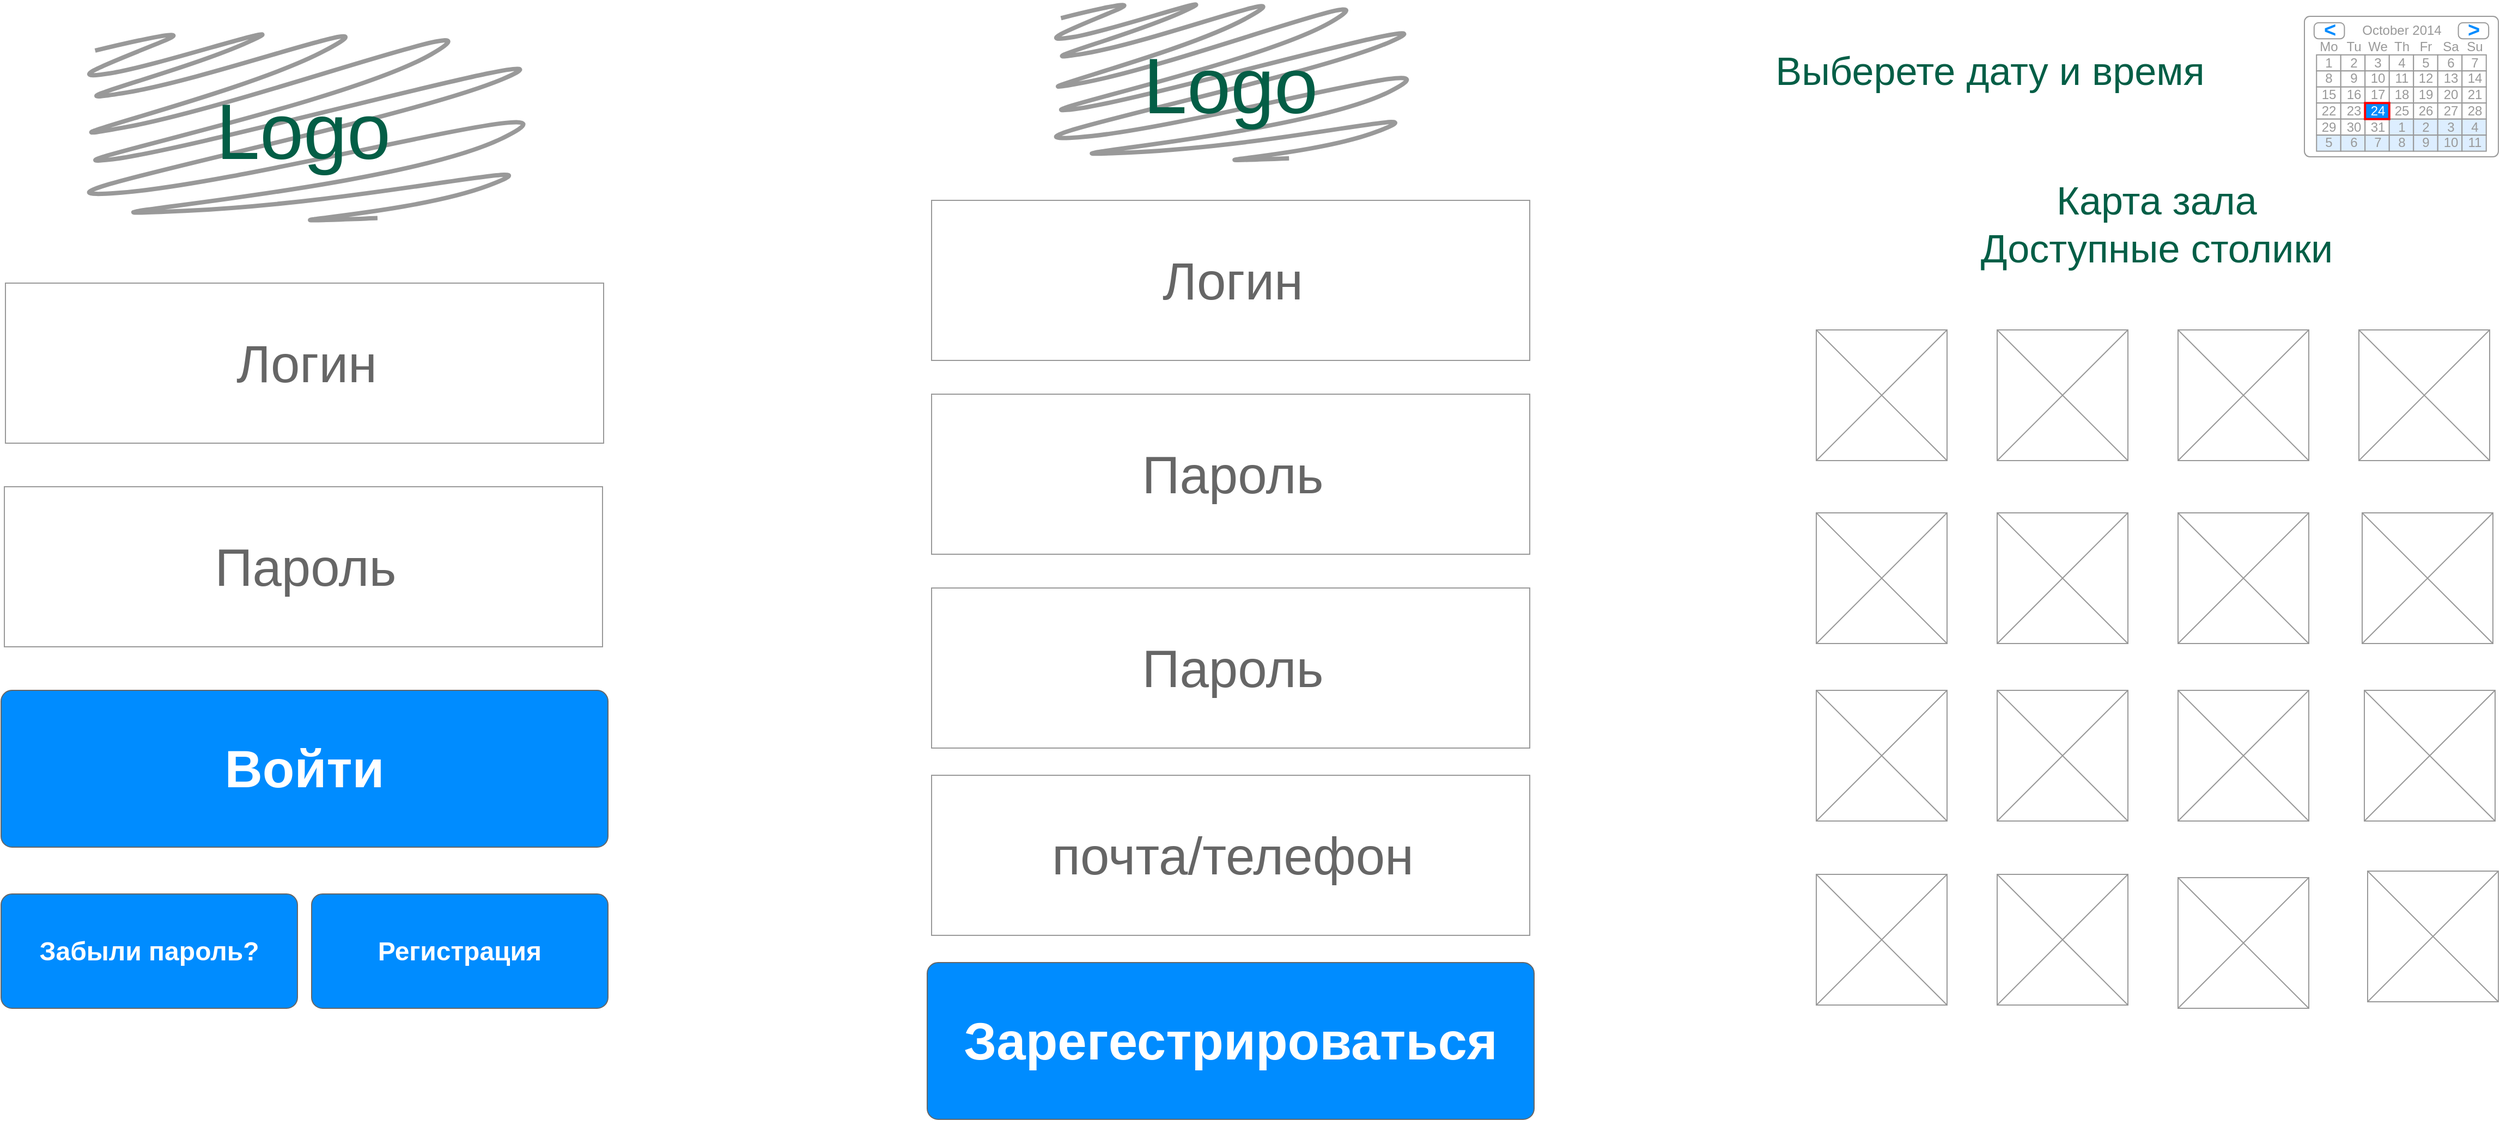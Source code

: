 <mxfile version="22.0.8" type="device">
  <diagram name="Page-1" id="2cc2dc42-3aac-f2a9-1cec-7a8b7cbee084">
    <mxGraphModel dx="1764" dy="1516" grid="0" gridSize="10" guides="1" tooltips="1" connect="1" arrows="1" fold="1" page="1" pageScale="1" pageWidth="850" pageHeight="1100" background="none" math="0" shadow="0">
      <root>
        <mxCell id="0" />
        <mxCell id="1" parent="0" />
        <mxCell id="f2NwAQb8BhlGTxGuKgZ1-5" value="&lt;font style=&quot;font-size: 48px;&quot;&gt;Войти&lt;/font&gt;" style="strokeWidth=1;shadow=0;dashed=0;align=center;html=1;shape=mxgraph.mockup.buttons.button;strokeColor=#666666;fontColor=#ffffff;mainText=;buttonStyle=round;fontSize=17;fontStyle=1;fillColor=#008cff;whiteSpace=wrap;" vertex="1" parent="1">
          <mxGeometry x="147" y="683" width="557" height="144" as="geometry" />
        </mxCell>
        <mxCell id="f2NwAQb8BhlGTxGuKgZ1-6" value="&lt;font style=&quot;font-size: 24px;&quot;&gt;Забыли пароль?&lt;/font&gt;" style="strokeWidth=1;shadow=0;dashed=0;align=center;html=1;shape=mxgraph.mockup.buttons.button;strokeColor=#666666;fontColor=#ffffff;mainText=;buttonStyle=round;fontSize=17;fontStyle=1;fillColor=#008cff;whiteSpace=wrap;" vertex="1" parent="1">
          <mxGeometry x="147" y="870" width="272" height="105" as="geometry" />
        </mxCell>
        <mxCell id="f2NwAQb8BhlGTxGuKgZ1-7" value="&lt;font style=&quot;font-size: 24px;&quot;&gt;Регистрация&lt;/font&gt;" style="strokeWidth=1;shadow=0;dashed=0;align=center;html=1;shape=mxgraph.mockup.buttons.button;strokeColor=#666666;fontColor=#ffffff;mainText=;buttonStyle=round;fontSize=17;fontStyle=1;fillColor=#008cff;whiteSpace=wrap;" vertex="1" parent="1">
          <mxGeometry x="432" y="870" width="272" height="105" as="geometry" />
        </mxCell>
        <mxCell id="f2NwAQb8BhlGTxGuKgZ1-8" value="&lt;font style=&quot;font-size: 48px;&quot;&gt;Пароль&lt;/font&gt;" style="strokeWidth=1;shadow=0;dashed=0;align=center;html=1;shape=mxgraph.mockup.forms.pwField;strokeColor=#999999;mainText=;fontColor=#666666;fontSize=17;spacingLeft=3;" vertex="1" parent="1">
          <mxGeometry x="150" y="496" width="549" height="147" as="geometry" />
        </mxCell>
        <mxCell id="f2NwAQb8BhlGTxGuKgZ1-9" value="&lt;font style=&quot;font-size: 48px;&quot;&gt;Логин&lt;/font&gt;" style="strokeWidth=1;shadow=0;dashed=0;align=center;html=1;shape=mxgraph.mockup.forms.pwField;strokeColor=#999999;mainText=;fontColor=#666666;fontSize=17;spacingLeft=3;" vertex="1" parent="1">
          <mxGeometry x="151" y="309" width="549" height="147" as="geometry" />
        </mxCell>
        <mxCell id="f2NwAQb8BhlGTxGuKgZ1-10" value="" style="shape=mxgraph.mockup.markup.scratchOut;shadow=0;dashed=0;html=1;whiteSpace=wrap;strokeColor=#999999;strokeWidth=4;" vertex="1" parent="1">
          <mxGeometry x="217.5" y="78" width="416" height="184" as="geometry" />
        </mxCell>
        <mxCell id="f2NwAQb8BhlGTxGuKgZ1-11" value="&lt;font color=&quot;#035e46&quot; style=&quot;font-size: 72px;&quot;&gt;Logo&lt;/font&gt;" style="text;html=1;strokeColor=none;fillColor=none;align=center;verticalAlign=middle;whiteSpace=wrap;rounded=0;" vertex="1" parent="1">
          <mxGeometry x="307" y="122" width="235" height="96" as="geometry" />
        </mxCell>
        <mxCell id="f2NwAQb8BhlGTxGuKgZ1-13" value="&lt;font style=&quot;font-size: 48px;&quot;&gt;Пароль&lt;/font&gt;" style="strokeWidth=1;shadow=0;dashed=0;align=center;html=1;shape=mxgraph.mockup.forms.pwField;strokeColor=#999999;mainText=;fontColor=#666666;fontSize=17;spacingLeft=3;" vertex="1" parent="1">
          <mxGeometry x="1001" y="411" width="549" height="147" as="geometry" />
        </mxCell>
        <mxCell id="f2NwAQb8BhlGTxGuKgZ1-14" value="&lt;font style=&quot;font-size: 48px;&quot;&gt;Логин&lt;/font&gt;" style="strokeWidth=1;shadow=0;dashed=0;align=center;html=1;shape=mxgraph.mockup.forms.pwField;strokeColor=#999999;mainText=;fontColor=#666666;fontSize=17;spacingLeft=3;" vertex="1" parent="1">
          <mxGeometry x="1001" y="233" width="549" height="147" as="geometry" />
        </mxCell>
        <mxCell id="f2NwAQb8BhlGTxGuKgZ1-15" value="" style="shape=mxgraph.mockup.markup.scratchOut;shadow=0;dashed=0;html=1;whiteSpace=wrap;strokeColor=#999999;strokeWidth=4;" vertex="1" parent="1">
          <mxGeometry x="1107" y="51" width="336" height="154" as="geometry" />
        </mxCell>
        <mxCell id="f2NwAQb8BhlGTxGuKgZ1-16" value="&lt;font color=&quot;#035e46&quot; style=&quot;font-size: 72px;&quot;&gt;Logo&lt;/font&gt;" style="text;html=1;strokeColor=none;fillColor=none;align=center;verticalAlign=middle;whiteSpace=wrap;rounded=0;" vertex="1" parent="1">
          <mxGeometry x="1197" y="92" width="156.5" height="72" as="geometry" />
        </mxCell>
        <mxCell id="f2NwAQb8BhlGTxGuKgZ1-17" value="&lt;font style=&quot;font-size: 48px;&quot;&gt;Пароль&lt;/font&gt;" style="strokeWidth=1;shadow=0;dashed=0;align=center;html=1;shape=mxgraph.mockup.forms.pwField;strokeColor=#999999;mainText=;fontColor=#666666;fontSize=17;spacingLeft=3;" vertex="1" parent="1">
          <mxGeometry x="1001" y="589" width="549" height="147" as="geometry" />
        </mxCell>
        <mxCell id="f2NwAQb8BhlGTxGuKgZ1-18" value="&lt;span style=&quot;font-size: 48px;&quot;&gt;почта/телефон&lt;/span&gt;" style="strokeWidth=1;shadow=0;dashed=0;align=center;html=1;shape=mxgraph.mockup.forms.pwField;strokeColor=#999999;mainText=;fontColor=#666666;fontSize=17;spacingLeft=3;" vertex="1" parent="1">
          <mxGeometry x="1001" y="761" width="549" height="147" as="geometry" />
        </mxCell>
        <mxCell id="f2NwAQb8BhlGTxGuKgZ1-19" value="&lt;font style=&quot;font-size: 48px;&quot;&gt;Зарегестрироваться&lt;/font&gt;" style="strokeWidth=1;shadow=0;dashed=0;align=center;html=1;shape=mxgraph.mockup.buttons.button;strokeColor=#666666;fontColor=#ffffff;mainText=;buttonStyle=round;fontSize=17;fontStyle=1;fillColor=#008cff;whiteSpace=wrap;" vertex="1" parent="1">
          <mxGeometry x="997" y="933" width="557" height="144" as="geometry" />
        </mxCell>
        <mxCell id="f2NwAQb8BhlGTxGuKgZ1-48" value="" style="verticalLabelPosition=bottom;shadow=0;dashed=0;align=center;html=1;verticalAlign=top;strokeWidth=1;shape=mxgraph.mockup.graphics.simpleIcon;strokeColor=#999999;fillColor=#ffffff;" vertex="1" parent="1">
          <mxGeometry x="1813" y="352" width="120" height="120" as="geometry" />
        </mxCell>
        <mxCell id="f2NwAQb8BhlGTxGuKgZ1-57" value="" style="strokeWidth=1;shadow=0;dashed=0;align=center;html=1;shape=mxgraph.mockup.forms.rrect;rSize=5;strokeColor=#999999;fillColor=#ffffff;" vertex="1" parent="1">
          <mxGeometry x="2261" y="64" width="178" height="129" as="geometry" />
        </mxCell>
        <mxCell id="f2NwAQb8BhlGTxGuKgZ1-58" value="October 2014" style="strokeWidth=1;shadow=0;dashed=0;align=center;html=1;shape=mxgraph.mockup.forms.anchor;fontColor=#999999;" vertex="1" parent="f2NwAQb8BhlGTxGuKgZ1-57">
          <mxGeometry x="33.375" y="5.897" width="111.25" height="14.743" as="geometry" />
        </mxCell>
        <mxCell id="f2NwAQb8BhlGTxGuKgZ1-59" value="&lt;" style="strokeWidth=1;shadow=0;dashed=0;align=center;html=1;shape=mxgraph.mockup.forms.rrect;rSize=4;strokeColor=#999999;fontColor=#008cff;fontSize=19;fontStyle=1;" vertex="1" parent="f2NwAQb8BhlGTxGuKgZ1-57">
          <mxGeometry x="8.9" y="5.897" width="27.812" height="14.743" as="geometry" />
        </mxCell>
        <mxCell id="f2NwAQb8BhlGTxGuKgZ1-60" value="&gt;" style="strokeWidth=1;shadow=0;dashed=0;align=center;html=1;shape=mxgraph.mockup.forms.rrect;rSize=4;strokeColor=#999999;fontColor=#008cff;fontSize=19;fontStyle=1;" vertex="1" parent="f2NwAQb8BhlGTxGuKgZ1-57">
          <mxGeometry x="141.287" y="5.897" width="27.812" height="14.743" as="geometry" />
        </mxCell>
        <mxCell id="f2NwAQb8BhlGTxGuKgZ1-61" value="Mo" style="strokeWidth=1;shadow=0;dashed=0;align=center;html=1;shape=mxgraph.mockup.forms.anchor;fontColor=#999999;" vertex="1" parent="f2NwAQb8BhlGTxGuKgZ1-57">
          <mxGeometry x="11.125" y="20.64" width="22.25" height="14.743" as="geometry" />
        </mxCell>
        <mxCell id="f2NwAQb8BhlGTxGuKgZ1-62" value="Tu" style="strokeWidth=1;shadow=0;dashed=0;align=center;html=1;shape=mxgraph.mockup.forms.anchor;fontColor=#999999;" vertex="1" parent="f2NwAQb8BhlGTxGuKgZ1-57">
          <mxGeometry x="33.375" y="20.64" width="22.25" height="14.743" as="geometry" />
        </mxCell>
        <mxCell id="f2NwAQb8BhlGTxGuKgZ1-63" value="We" style="strokeWidth=1;shadow=0;dashed=0;align=center;html=1;shape=mxgraph.mockup.forms.anchor;fontColor=#999999;" vertex="1" parent="f2NwAQb8BhlGTxGuKgZ1-57">
          <mxGeometry x="55.625" y="20.64" width="22.25" height="14.743" as="geometry" />
        </mxCell>
        <mxCell id="f2NwAQb8BhlGTxGuKgZ1-64" value="Th" style="strokeWidth=1;shadow=0;dashed=0;align=center;html=1;shape=mxgraph.mockup.forms.anchor;fontColor=#999999;" vertex="1" parent="f2NwAQb8BhlGTxGuKgZ1-57">
          <mxGeometry x="77.875" y="20.64" width="22.25" height="14.743" as="geometry" />
        </mxCell>
        <mxCell id="f2NwAQb8BhlGTxGuKgZ1-65" value="Fr" style="strokeWidth=1;shadow=0;dashed=0;align=center;html=1;shape=mxgraph.mockup.forms.anchor;fontColor=#999999;" vertex="1" parent="f2NwAQb8BhlGTxGuKgZ1-57">
          <mxGeometry x="100.125" y="20.64" width="22.25" height="14.743" as="geometry" />
        </mxCell>
        <mxCell id="f2NwAQb8BhlGTxGuKgZ1-66" value="Sa" style="strokeWidth=1;shadow=0;dashed=0;align=center;html=1;shape=mxgraph.mockup.forms.anchor;fontColor=#999999;" vertex="1" parent="f2NwAQb8BhlGTxGuKgZ1-57">
          <mxGeometry x="122.375" y="20.64" width="22.25" height="14.743" as="geometry" />
        </mxCell>
        <mxCell id="f2NwAQb8BhlGTxGuKgZ1-67" value="Su" style="strokeWidth=1;shadow=0;dashed=0;align=center;html=1;shape=mxgraph.mockup.forms.anchor;fontColor=#999999;" vertex="1" parent="f2NwAQb8BhlGTxGuKgZ1-57">
          <mxGeometry x="144.625" y="20.64" width="22.25" height="14.743" as="geometry" />
        </mxCell>
        <mxCell id="f2NwAQb8BhlGTxGuKgZ1-68" value="1" style="strokeWidth=1;shadow=0;dashed=0;align=center;html=1;shape=mxgraph.mockup.forms.rrect;rSize=0;strokeColor=#999999;fontColor=#999999;" vertex="1" parent="f2NwAQb8BhlGTxGuKgZ1-57">
          <mxGeometry x="11.125" y="35.383" width="22.25" height="14.743" as="geometry" />
        </mxCell>
        <mxCell id="f2NwAQb8BhlGTxGuKgZ1-69" value="2" style="strokeWidth=1;shadow=0;dashed=0;align=center;html=1;shape=mxgraph.mockup.forms.rrect;rSize=0;strokeColor=#999999;fontColor=#999999;" vertex="1" parent="f2NwAQb8BhlGTxGuKgZ1-57">
          <mxGeometry x="33.375" y="35.383" width="22.25" height="14.743" as="geometry" />
        </mxCell>
        <mxCell id="f2NwAQb8BhlGTxGuKgZ1-70" value="3" style="strokeWidth=1;shadow=0;dashed=0;align=center;html=1;shape=mxgraph.mockup.forms.rrect;rSize=0;strokeColor=#999999;fontColor=#999999;" vertex="1" parent="f2NwAQb8BhlGTxGuKgZ1-57">
          <mxGeometry x="55.625" y="35.383" width="22.25" height="14.743" as="geometry" />
        </mxCell>
        <mxCell id="f2NwAQb8BhlGTxGuKgZ1-71" value="4" style="strokeWidth=1;shadow=0;dashed=0;align=center;html=1;shape=mxgraph.mockup.forms.rrect;rSize=0;strokeColor=#999999;fontColor=#999999;" vertex="1" parent="f2NwAQb8BhlGTxGuKgZ1-57">
          <mxGeometry x="77.875" y="35.383" width="22.25" height="14.743" as="geometry" />
        </mxCell>
        <mxCell id="f2NwAQb8BhlGTxGuKgZ1-72" value="5" style="strokeWidth=1;shadow=0;dashed=0;align=center;html=1;shape=mxgraph.mockup.forms.rrect;rSize=0;strokeColor=#999999;fontColor=#999999;" vertex="1" parent="f2NwAQb8BhlGTxGuKgZ1-57">
          <mxGeometry x="100.125" y="35.383" width="22.25" height="14.743" as="geometry" />
        </mxCell>
        <mxCell id="f2NwAQb8BhlGTxGuKgZ1-73" value="6" style="strokeWidth=1;shadow=0;dashed=0;align=center;html=1;shape=mxgraph.mockup.forms.rrect;rSize=0;strokeColor=#999999;fontColor=#999999;" vertex="1" parent="f2NwAQb8BhlGTxGuKgZ1-57">
          <mxGeometry x="122.375" y="35.383" width="22.25" height="14.743" as="geometry" />
        </mxCell>
        <mxCell id="f2NwAQb8BhlGTxGuKgZ1-74" value="7" style="strokeWidth=1;shadow=0;dashed=0;align=center;html=1;shape=mxgraph.mockup.forms.rrect;rSize=0;strokeColor=#999999;fontColor=#999999;" vertex="1" parent="f2NwAQb8BhlGTxGuKgZ1-57">
          <mxGeometry x="144.625" y="35.383" width="22.25" height="14.743" as="geometry" />
        </mxCell>
        <mxCell id="f2NwAQb8BhlGTxGuKgZ1-75" value="8" style="strokeWidth=1;shadow=0;dashed=0;align=center;html=1;shape=mxgraph.mockup.forms.rrect;rSize=0;strokeColor=#999999;fontColor=#999999;" vertex="1" parent="f2NwAQb8BhlGTxGuKgZ1-57">
          <mxGeometry x="11.125" y="50.126" width="22.25" height="14.743" as="geometry" />
        </mxCell>
        <mxCell id="f2NwAQb8BhlGTxGuKgZ1-76" value="9" style="strokeWidth=1;shadow=0;dashed=0;align=center;html=1;shape=mxgraph.mockup.forms.rrect;rSize=0;strokeColor=#999999;fontColor=#999999;" vertex="1" parent="f2NwAQb8BhlGTxGuKgZ1-57">
          <mxGeometry x="33.375" y="50.126" width="22.25" height="14.743" as="geometry" />
        </mxCell>
        <mxCell id="f2NwAQb8BhlGTxGuKgZ1-77" value="10" style="strokeWidth=1;shadow=0;dashed=0;align=center;html=1;shape=mxgraph.mockup.forms.rrect;rSize=0;strokeColor=#999999;fontColor=#999999;" vertex="1" parent="f2NwAQb8BhlGTxGuKgZ1-57">
          <mxGeometry x="55.625" y="50.126" width="22.25" height="14.743" as="geometry" />
        </mxCell>
        <mxCell id="f2NwAQb8BhlGTxGuKgZ1-78" value="11" style="strokeWidth=1;shadow=0;dashed=0;align=center;html=1;shape=mxgraph.mockup.forms.rrect;rSize=0;strokeColor=#999999;fontColor=#999999;" vertex="1" parent="f2NwAQb8BhlGTxGuKgZ1-57">
          <mxGeometry x="77.875" y="50.126" width="22.25" height="14.743" as="geometry" />
        </mxCell>
        <mxCell id="f2NwAQb8BhlGTxGuKgZ1-79" value="12" style="strokeWidth=1;shadow=0;dashed=0;align=center;html=1;shape=mxgraph.mockup.forms.rrect;rSize=0;strokeColor=#999999;fontColor=#999999;" vertex="1" parent="f2NwAQb8BhlGTxGuKgZ1-57">
          <mxGeometry x="100.125" y="50.126" width="22.25" height="14.743" as="geometry" />
        </mxCell>
        <mxCell id="f2NwAQb8BhlGTxGuKgZ1-80" value="13" style="strokeWidth=1;shadow=0;dashed=0;align=center;html=1;shape=mxgraph.mockup.forms.rrect;rSize=0;strokeColor=#999999;fontColor=#999999;" vertex="1" parent="f2NwAQb8BhlGTxGuKgZ1-57">
          <mxGeometry x="122.375" y="50.126" width="22.25" height="14.743" as="geometry" />
        </mxCell>
        <mxCell id="f2NwAQb8BhlGTxGuKgZ1-81" value="14" style="strokeWidth=1;shadow=0;dashed=0;align=center;html=1;shape=mxgraph.mockup.forms.rrect;rSize=0;strokeColor=#999999;fontColor=#999999;" vertex="1" parent="f2NwAQb8BhlGTxGuKgZ1-57">
          <mxGeometry x="144.625" y="50.126" width="22.25" height="14.743" as="geometry" />
        </mxCell>
        <mxCell id="f2NwAQb8BhlGTxGuKgZ1-82" value="15" style="strokeWidth=1;shadow=0;dashed=0;align=center;html=1;shape=mxgraph.mockup.forms.rrect;rSize=0;strokeColor=#999999;fontColor=#999999;" vertex="1" parent="f2NwAQb8BhlGTxGuKgZ1-57">
          <mxGeometry x="11.125" y="64.869" width="22.25" height="14.743" as="geometry" />
        </mxCell>
        <mxCell id="f2NwAQb8BhlGTxGuKgZ1-83" value="16" style="strokeWidth=1;shadow=0;dashed=0;align=center;html=1;shape=mxgraph.mockup.forms.rrect;rSize=0;strokeColor=#999999;fontColor=#999999;" vertex="1" parent="f2NwAQb8BhlGTxGuKgZ1-57">
          <mxGeometry x="33.375" y="64.869" width="22.25" height="14.743" as="geometry" />
        </mxCell>
        <mxCell id="f2NwAQb8BhlGTxGuKgZ1-84" value="17" style="strokeWidth=1;shadow=0;dashed=0;align=center;html=1;shape=mxgraph.mockup.forms.rrect;rSize=0;strokeColor=#999999;fontColor=#999999;" vertex="1" parent="f2NwAQb8BhlGTxGuKgZ1-57">
          <mxGeometry x="55.625" y="64.869" width="22.25" height="14.743" as="geometry" />
        </mxCell>
        <mxCell id="f2NwAQb8BhlGTxGuKgZ1-85" value="18" style="strokeWidth=1;shadow=0;dashed=0;align=center;html=1;shape=mxgraph.mockup.forms.rrect;rSize=0;strokeColor=#999999;fontColor=#999999;" vertex="1" parent="f2NwAQb8BhlGTxGuKgZ1-57">
          <mxGeometry x="77.875" y="64.869" width="22.25" height="14.743" as="geometry" />
        </mxCell>
        <mxCell id="f2NwAQb8BhlGTxGuKgZ1-86" value="19" style="strokeWidth=1;shadow=0;dashed=0;align=center;html=1;shape=mxgraph.mockup.forms.rrect;rSize=0;strokeColor=#999999;fontColor=#999999;" vertex="1" parent="f2NwAQb8BhlGTxGuKgZ1-57">
          <mxGeometry x="100.125" y="64.869" width="22.25" height="14.743" as="geometry" />
        </mxCell>
        <mxCell id="f2NwAQb8BhlGTxGuKgZ1-87" value="20" style="strokeWidth=1;shadow=0;dashed=0;align=center;html=1;shape=mxgraph.mockup.forms.rrect;rSize=0;strokeColor=#999999;fontColor=#999999;" vertex="1" parent="f2NwAQb8BhlGTxGuKgZ1-57">
          <mxGeometry x="122.375" y="64.869" width="22.25" height="14.743" as="geometry" />
        </mxCell>
        <mxCell id="f2NwAQb8BhlGTxGuKgZ1-88" value="21" style="strokeWidth=1;shadow=0;dashed=0;align=center;html=1;shape=mxgraph.mockup.forms.rrect;rSize=0;strokeColor=#999999;fontColor=#999999;" vertex="1" parent="f2NwAQb8BhlGTxGuKgZ1-57">
          <mxGeometry x="144.625" y="64.869" width="22.25" height="14.743" as="geometry" />
        </mxCell>
        <mxCell id="f2NwAQb8BhlGTxGuKgZ1-89" value="22" style="strokeWidth=1;shadow=0;dashed=0;align=center;html=1;shape=mxgraph.mockup.forms.rrect;rSize=0;strokeColor=#999999;fontColor=#999999;" vertex="1" parent="f2NwAQb8BhlGTxGuKgZ1-57">
          <mxGeometry x="11.125" y="79.611" width="22.25" height="14.743" as="geometry" />
        </mxCell>
        <mxCell id="f2NwAQb8BhlGTxGuKgZ1-90" value="23" style="strokeWidth=1;shadow=0;dashed=0;align=center;html=1;shape=mxgraph.mockup.forms.rrect;rSize=0;strokeColor=#999999;fontColor=#999999;" vertex="1" parent="f2NwAQb8BhlGTxGuKgZ1-57">
          <mxGeometry x="33.375" y="79.611" width="22.25" height="14.743" as="geometry" />
        </mxCell>
        <mxCell id="f2NwAQb8BhlGTxGuKgZ1-91" value="25" style="strokeWidth=1;shadow=0;dashed=0;align=center;html=1;shape=mxgraph.mockup.forms.rrect;rSize=0;strokeColor=#999999;fontColor=#999999;" vertex="1" parent="f2NwAQb8BhlGTxGuKgZ1-57">
          <mxGeometry x="77.875" y="79.611" width="22.25" height="14.743" as="geometry" />
        </mxCell>
        <mxCell id="f2NwAQb8BhlGTxGuKgZ1-92" value="26" style="strokeWidth=1;shadow=0;dashed=0;align=center;html=1;shape=mxgraph.mockup.forms.rrect;rSize=0;strokeColor=#999999;fontColor=#999999;" vertex="1" parent="f2NwAQb8BhlGTxGuKgZ1-57">
          <mxGeometry x="100.125" y="79.611" width="22.25" height="14.743" as="geometry" />
        </mxCell>
        <mxCell id="f2NwAQb8BhlGTxGuKgZ1-93" value="27" style="strokeWidth=1;shadow=0;dashed=0;align=center;html=1;shape=mxgraph.mockup.forms.rrect;rSize=0;strokeColor=#999999;fontColor=#999999;" vertex="1" parent="f2NwAQb8BhlGTxGuKgZ1-57">
          <mxGeometry x="122.375" y="79.611" width="22.25" height="14.743" as="geometry" />
        </mxCell>
        <mxCell id="f2NwAQb8BhlGTxGuKgZ1-94" value="28" style="strokeWidth=1;shadow=0;dashed=0;align=center;html=1;shape=mxgraph.mockup.forms.rrect;rSize=0;strokeColor=#999999;fontColor=#999999;" vertex="1" parent="f2NwAQb8BhlGTxGuKgZ1-57">
          <mxGeometry x="144.625" y="79.611" width="22.25" height="14.743" as="geometry" />
        </mxCell>
        <mxCell id="f2NwAQb8BhlGTxGuKgZ1-95" value="29" style="strokeWidth=1;shadow=0;dashed=0;align=center;html=1;shape=mxgraph.mockup.forms.rrect;rSize=0;strokeColor=#999999;fontColor=#999999;" vertex="1" parent="f2NwAQb8BhlGTxGuKgZ1-57">
          <mxGeometry x="11.125" y="94.354" width="22.25" height="14.743" as="geometry" />
        </mxCell>
        <mxCell id="f2NwAQb8BhlGTxGuKgZ1-96" value="30" style="strokeWidth=1;shadow=0;dashed=0;align=center;html=1;shape=mxgraph.mockup.forms.rrect;rSize=0;strokeColor=#999999;fontColor=#999999;" vertex="1" parent="f2NwAQb8BhlGTxGuKgZ1-57">
          <mxGeometry x="33.375" y="94.354" width="22.25" height="14.743" as="geometry" />
        </mxCell>
        <mxCell id="f2NwAQb8BhlGTxGuKgZ1-97" value="31" style="strokeWidth=1;shadow=0;dashed=0;align=center;html=1;shape=mxgraph.mockup.forms.rrect;rSize=0;strokeColor=#999999;fontColor=#999999;" vertex="1" parent="f2NwAQb8BhlGTxGuKgZ1-57">
          <mxGeometry x="55.625" y="94.354" width="22.25" height="14.743" as="geometry" />
        </mxCell>
        <mxCell id="f2NwAQb8BhlGTxGuKgZ1-98" value="1" style="strokeWidth=1;shadow=0;dashed=0;align=center;html=1;shape=mxgraph.mockup.forms.rrect;rSize=0;strokeColor=#999999;fontColor=#999999;fillColor=#ddeeff;" vertex="1" parent="f2NwAQb8BhlGTxGuKgZ1-57">
          <mxGeometry x="77.875" y="94.354" width="22.25" height="14.743" as="geometry" />
        </mxCell>
        <mxCell id="f2NwAQb8BhlGTxGuKgZ1-99" value="2" style="strokeWidth=1;shadow=0;dashed=0;align=center;html=1;shape=mxgraph.mockup.forms.rrect;rSize=0;strokeColor=#999999;fontColor=#999999;fillColor=#ddeeff;" vertex="1" parent="f2NwAQb8BhlGTxGuKgZ1-57">
          <mxGeometry x="100.125" y="94.354" width="22.25" height="14.743" as="geometry" />
        </mxCell>
        <mxCell id="f2NwAQb8BhlGTxGuKgZ1-100" value="3" style="strokeWidth=1;shadow=0;dashed=0;align=center;html=1;shape=mxgraph.mockup.forms.rrect;rSize=0;strokeColor=#999999;fontColor=#999999;fillColor=#ddeeff;" vertex="1" parent="f2NwAQb8BhlGTxGuKgZ1-57">
          <mxGeometry x="122.375" y="94.354" width="22.25" height="14.743" as="geometry" />
        </mxCell>
        <mxCell id="f2NwAQb8BhlGTxGuKgZ1-101" value="4" style="strokeWidth=1;shadow=0;dashed=0;align=center;html=1;shape=mxgraph.mockup.forms.rrect;rSize=0;strokeColor=#999999;fontColor=#999999;fillColor=#ddeeff;" vertex="1" parent="f2NwAQb8BhlGTxGuKgZ1-57">
          <mxGeometry x="144.625" y="94.354" width="22.25" height="14.743" as="geometry" />
        </mxCell>
        <mxCell id="f2NwAQb8BhlGTxGuKgZ1-102" value="5" style="strokeWidth=1;shadow=0;dashed=0;align=center;html=1;shape=mxgraph.mockup.forms.rrect;rSize=0;strokeColor=#999999;fontColor=#999999;fillColor=#ddeeff;" vertex="1" parent="f2NwAQb8BhlGTxGuKgZ1-57">
          <mxGeometry x="11.125" y="109.097" width="22.25" height="14.743" as="geometry" />
        </mxCell>
        <mxCell id="f2NwAQb8BhlGTxGuKgZ1-103" value="6" style="strokeWidth=1;shadow=0;dashed=0;align=center;html=1;shape=mxgraph.mockup.forms.rrect;rSize=0;strokeColor=#999999;fontColor=#999999;fillColor=#ddeeff;" vertex="1" parent="f2NwAQb8BhlGTxGuKgZ1-57">
          <mxGeometry x="33.375" y="109.097" width="22.25" height="14.743" as="geometry" />
        </mxCell>
        <mxCell id="f2NwAQb8BhlGTxGuKgZ1-104" value="7" style="strokeWidth=1;shadow=0;dashed=0;align=center;html=1;shape=mxgraph.mockup.forms.rrect;rSize=0;strokeColor=#999999;fontColor=#999999;fillColor=#ddeeff;" vertex="1" parent="f2NwAQb8BhlGTxGuKgZ1-57">
          <mxGeometry x="55.625" y="109.097" width="22.25" height="14.743" as="geometry" />
        </mxCell>
        <mxCell id="f2NwAQb8BhlGTxGuKgZ1-105" value="8" style="strokeWidth=1;shadow=0;dashed=0;align=center;html=1;shape=mxgraph.mockup.forms.rrect;rSize=0;strokeColor=#999999;fontColor=#999999;fillColor=#ddeeff;" vertex="1" parent="f2NwAQb8BhlGTxGuKgZ1-57">
          <mxGeometry x="77.875" y="109.097" width="22.25" height="14.743" as="geometry" />
        </mxCell>
        <mxCell id="f2NwAQb8BhlGTxGuKgZ1-106" value="9" style="strokeWidth=1;shadow=0;dashed=0;align=center;html=1;shape=mxgraph.mockup.forms.rrect;rSize=0;strokeColor=#999999;fontColor=#999999;fillColor=#ddeeff;" vertex="1" parent="f2NwAQb8BhlGTxGuKgZ1-57">
          <mxGeometry x="100.125" y="109.097" width="22.25" height="14.743" as="geometry" />
        </mxCell>
        <mxCell id="f2NwAQb8BhlGTxGuKgZ1-107" value="10" style="strokeWidth=1;shadow=0;dashed=0;align=center;html=1;shape=mxgraph.mockup.forms.rrect;rSize=0;strokeColor=#999999;fontColor=#999999;fillColor=#ddeeff;" vertex="1" parent="f2NwAQb8BhlGTxGuKgZ1-57">
          <mxGeometry x="122.375" y="109.097" width="22.25" height="14.743" as="geometry" />
        </mxCell>
        <mxCell id="f2NwAQb8BhlGTxGuKgZ1-108" value="11" style="strokeWidth=1;shadow=0;dashed=0;align=center;html=1;shape=mxgraph.mockup.forms.rrect;rSize=0;strokeColor=#999999;fontColor=#999999;fillColor=#ddeeff;" vertex="1" parent="f2NwAQb8BhlGTxGuKgZ1-57">
          <mxGeometry x="144.625" y="109.097" width="22.25" height="14.743" as="geometry" />
        </mxCell>
        <mxCell id="f2NwAQb8BhlGTxGuKgZ1-109" value="24" style="strokeWidth=1;shadow=0;dashed=0;align=center;html=1;shape=mxgraph.mockup.forms.rrect;rSize=0;strokeColor=#ff0000;fontColor=#ffffff;strokeWidth=2;fillColor=#008cff;" vertex="1" parent="f2NwAQb8BhlGTxGuKgZ1-57">
          <mxGeometry x="55.625" y="79.611" width="22.25" height="14.743" as="geometry" />
        </mxCell>
        <mxCell id="f2NwAQb8BhlGTxGuKgZ1-112" value="&lt;font color=&quot;#035e46&quot; style=&quot;font-size: 36px;&quot;&gt;Выберете дату и время&lt;/font&gt;" style="text;html=1;strokeColor=none;fillColor=none;align=center;verticalAlign=middle;whiteSpace=wrap;rounded=0;" vertex="1" parent="1">
          <mxGeometry x="1717" y="64" width="511" height="99" as="geometry" />
        </mxCell>
        <mxCell id="f2NwAQb8BhlGTxGuKgZ1-113" value="&lt;font color=&quot;#035e46&quot; style=&quot;font-size: 36px;&quot;&gt;Карта зала&lt;br&gt;Доступные столики&lt;br&gt;&lt;/font&gt;" style="text;html=1;strokeColor=none;fillColor=none;align=center;verticalAlign=middle;whiteSpace=wrap;rounded=0;" vertex="1" parent="1">
          <mxGeometry x="1870" y="205" width="511" height="99" as="geometry" />
        </mxCell>
        <mxCell id="f2NwAQb8BhlGTxGuKgZ1-114" value="" style="verticalLabelPosition=bottom;shadow=0;dashed=0;align=center;html=1;verticalAlign=top;strokeWidth=1;shape=mxgraph.mockup.graphics.simpleIcon;strokeColor=#999999;fillColor=#ffffff;" vertex="1" parent="1">
          <mxGeometry x="1979" y="352" width="120" height="120" as="geometry" />
        </mxCell>
        <mxCell id="f2NwAQb8BhlGTxGuKgZ1-115" value="" style="verticalLabelPosition=bottom;shadow=0;dashed=0;align=center;html=1;verticalAlign=top;strokeWidth=1;shape=mxgraph.mockup.graphics.simpleIcon;strokeColor=#999999;fillColor=#ffffff;" vertex="1" parent="1">
          <mxGeometry x="2145" y="352" width="120" height="120" as="geometry" />
        </mxCell>
        <mxCell id="f2NwAQb8BhlGTxGuKgZ1-116" value="" style="verticalLabelPosition=bottom;shadow=0;dashed=0;align=center;html=1;verticalAlign=top;strokeWidth=1;shape=mxgraph.mockup.graphics.simpleIcon;strokeColor=#999999;fillColor=#ffffff;" vertex="1" parent="1">
          <mxGeometry x="2311" y="352" width="120" height="120" as="geometry" />
        </mxCell>
        <mxCell id="f2NwAQb8BhlGTxGuKgZ1-117" value="" style="verticalLabelPosition=bottom;shadow=0;dashed=0;align=center;html=1;verticalAlign=top;strokeWidth=1;shape=mxgraph.mockup.graphics.simpleIcon;strokeColor=#999999;fillColor=#ffffff;" vertex="1" parent="1">
          <mxGeometry x="1813" y="520" width="120" height="120" as="geometry" />
        </mxCell>
        <mxCell id="f2NwAQb8BhlGTxGuKgZ1-118" value="" style="verticalLabelPosition=bottom;shadow=0;dashed=0;align=center;html=1;verticalAlign=top;strokeWidth=1;shape=mxgraph.mockup.graphics.simpleIcon;strokeColor=#999999;fillColor=#ffffff;" vertex="1" parent="1">
          <mxGeometry x="1979" y="520" width="120" height="120" as="geometry" />
        </mxCell>
        <mxCell id="f2NwAQb8BhlGTxGuKgZ1-119" value="" style="verticalLabelPosition=bottom;shadow=0;dashed=0;align=center;html=1;verticalAlign=top;strokeWidth=1;shape=mxgraph.mockup.graphics.simpleIcon;strokeColor=#999999;fillColor=#ffffff;" vertex="1" parent="1">
          <mxGeometry x="2145" y="520" width="120" height="120" as="geometry" />
        </mxCell>
        <mxCell id="f2NwAQb8BhlGTxGuKgZ1-120" value="" style="verticalLabelPosition=bottom;shadow=0;dashed=0;align=center;html=1;verticalAlign=top;strokeWidth=1;shape=mxgraph.mockup.graphics.simpleIcon;strokeColor=#999999;fillColor=#ffffff;" vertex="1" parent="1">
          <mxGeometry x="2314" y="520" width="120" height="120" as="geometry" />
        </mxCell>
        <mxCell id="f2NwAQb8BhlGTxGuKgZ1-121" value="" style="verticalLabelPosition=bottom;shadow=0;dashed=0;align=center;html=1;verticalAlign=top;strokeWidth=1;shape=mxgraph.mockup.graphics.simpleIcon;strokeColor=#999999;fillColor=#ffffff;" vertex="1" parent="1">
          <mxGeometry x="1813" y="683" width="120" height="120" as="geometry" />
        </mxCell>
        <mxCell id="f2NwAQb8BhlGTxGuKgZ1-122" value="" style="verticalLabelPosition=bottom;shadow=0;dashed=0;align=center;html=1;verticalAlign=top;strokeWidth=1;shape=mxgraph.mockup.graphics.simpleIcon;strokeColor=#999999;fillColor=#ffffff;" vertex="1" parent="1">
          <mxGeometry x="1979" y="683" width="120" height="120" as="geometry" />
        </mxCell>
        <mxCell id="f2NwAQb8BhlGTxGuKgZ1-123" value="" style="verticalLabelPosition=bottom;shadow=0;dashed=0;align=center;html=1;verticalAlign=top;strokeWidth=1;shape=mxgraph.mockup.graphics.simpleIcon;strokeColor=#999999;fillColor=#ffffff;" vertex="1" parent="1">
          <mxGeometry x="2145" y="683" width="120" height="120" as="geometry" />
        </mxCell>
        <mxCell id="f2NwAQb8BhlGTxGuKgZ1-124" value="" style="verticalLabelPosition=bottom;shadow=0;dashed=0;align=center;html=1;verticalAlign=top;strokeWidth=1;shape=mxgraph.mockup.graphics.simpleIcon;strokeColor=#999999;fillColor=#ffffff;" vertex="1" parent="1">
          <mxGeometry x="2316" y="683" width="120" height="120" as="geometry" />
        </mxCell>
        <mxCell id="f2NwAQb8BhlGTxGuKgZ1-125" value="" style="verticalLabelPosition=bottom;shadow=0;dashed=0;align=center;html=1;verticalAlign=top;strokeWidth=1;shape=mxgraph.mockup.graphics.simpleIcon;strokeColor=#999999;fillColor=#ffffff;" vertex="1" parent="1">
          <mxGeometry x="1813" y="852" width="120" height="120" as="geometry" />
        </mxCell>
        <mxCell id="f2NwAQb8BhlGTxGuKgZ1-126" value="" style="verticalLabelPosition=bottom;shadow=0;dashed=0;align=center;html=1;verticalAlign=top;strokeWidth=1;shape=mxgraph.mockup.graphics.simpleIcon;strokeColor=#999999;fillColor=#ffffff;" vertex="1" parent="1">
          <mxGeometry x="1979" y="852" width="120" height="120" as="geometry" />
        </mxCell>
        <mxCell id="f2NwAQb8BhlGTxGuKgZ1-127" value="" style="verticalLabelPosition=bottom;shadow=0;dashed=0;align=center;html=1;verticalAlign=top;strokeWidth=1;shape=mxgraph.mockup.graphics.simpleIcon;strokeColor=#999999;fillColor=#ffffff;" vertex="1" parent="1">
          <mxGeometry x="2145" y="855" width="120" height="120" as="geometry" />
        </mxCell>
        <mxCell id="f2NwAQb8BhlGTxGuKgZ1-128" value="" style="verticalLabelPosition=bottom;shadow=0;dashed=0;align=center;html=1;verticalAlign=top;strokeWidth=1;shape=mxgraph.mockup.graphics.simpleIcon;strokeColor=#999999;fillColor=#ffffff;" vertex="1" parent="1">
          <mxGeometry x="2319" y="849" width="120" height="120" as="geometry" />
        </mxCell>
      </root>
    </mxGraphModel>
  </diagram>
</mxfile>
